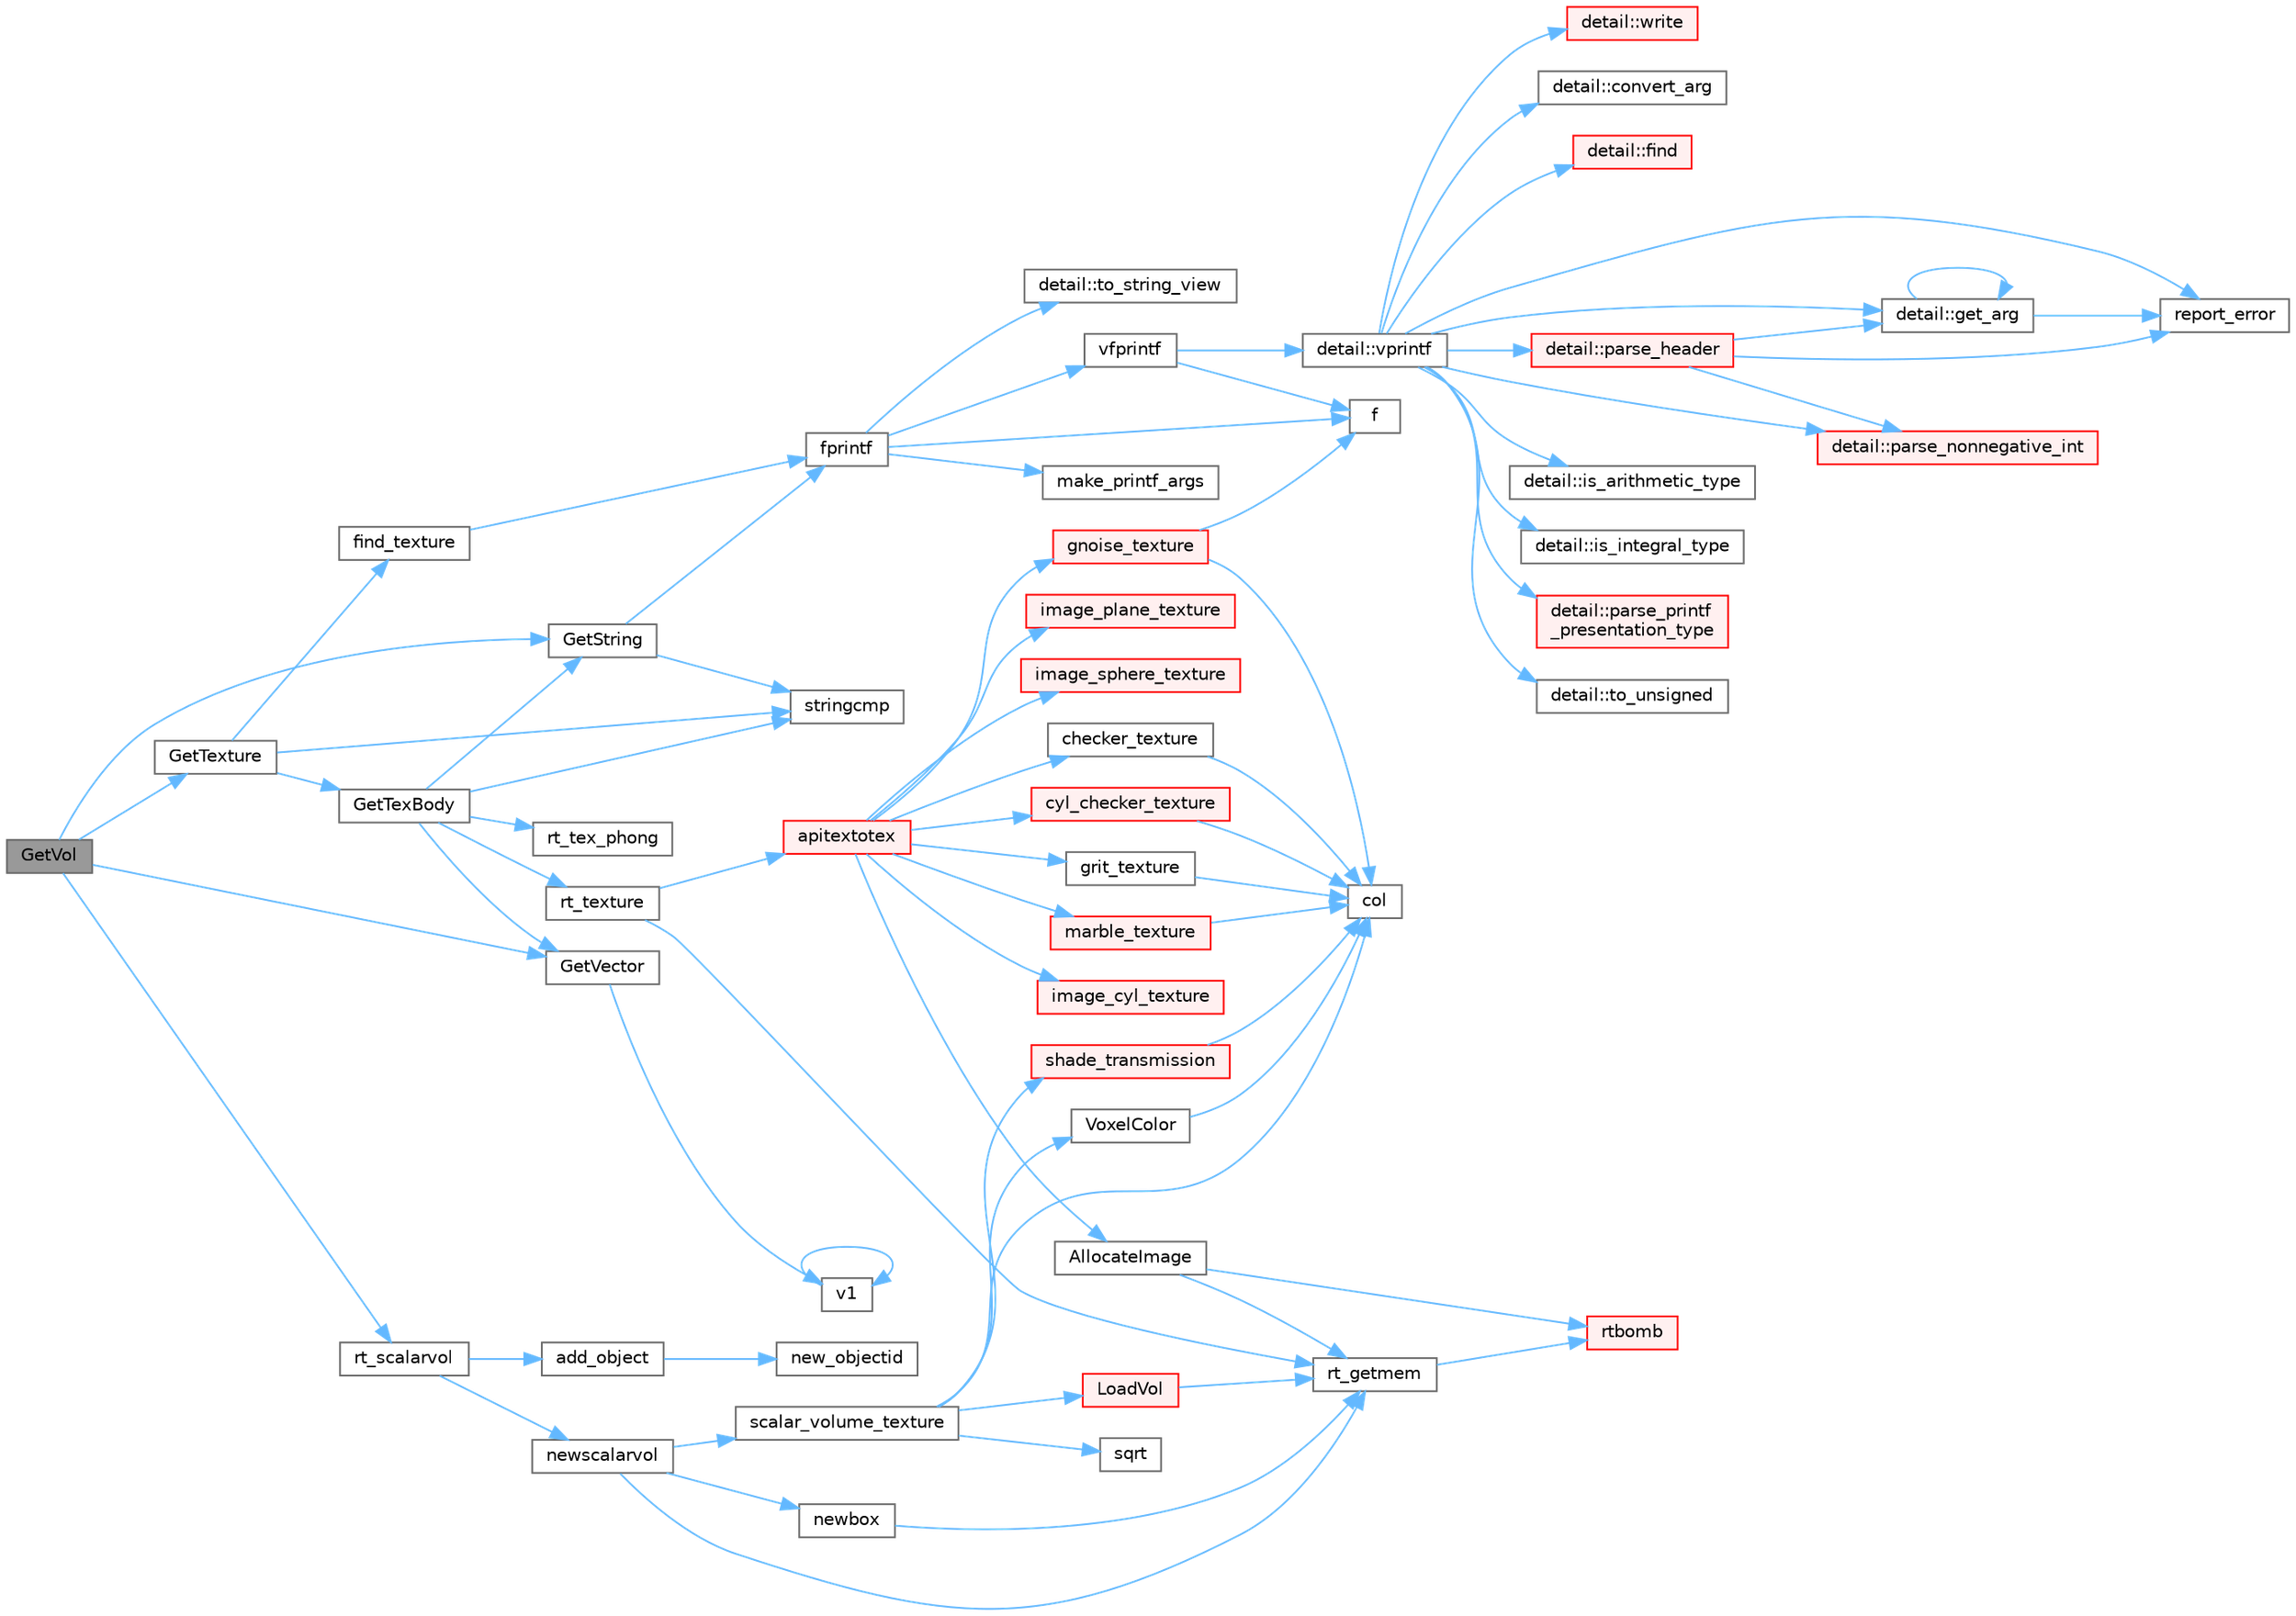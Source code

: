 digraph "GetVol"
{
 // LATEX_PDF_SIZE
  bgcolor="transparent";
  edge [fontname=Helvetica,fontsize=10,labelfontname=Helvetica,labelfontsize=10];
  node [fontname=Helvetica,fontsize=10,shape=box,height=0.2,width=0.4];
  rankdir="LR";
  Node1 [id="Node000001",label="GetVol",height=0.2,width=0.4,color="gray40", fillcolor="grey60", style="filled", fontcolor="black",tooltip=" "];
  Node1 -> Node2 [id="edge75_Node000001_Node000002",color="steelblue1",style="solid",tooltip=" "];
  Node2 [id="Node000002",label="GetString",height=0.2,width=0.4,color="grey40", fillcolor="white", style="filled",URL="$parse_8cpp.html#a79e0254cd128a92b56de23e8abaa2850",tooltip=" "];
  Node2 -> Node3 [id="edge76_Node000002_Node000003",color="steelblue1",style="solid",tooltip=" "];
  Node3 [id="Node000003",label="fprintf",height=0.2,width=0.4,color="grey40", fillcolor="white", style="filled",URL="$printf_8h.html#a9f315126362cae9675de1642105e631e",tooltip=" "];
  Node3 -> Node4 [id="edge77_Node000003_Node000004",color="steelblue1",style="solid",tooltip=" "];
  Node4 [id="Node000004",label="f",height=0.2,width=0.4,color="grey40", fillcolor="white", style="filled",URL="$cxx11__tensor__map_8cpp.html#a7f507fea02198f6cb81c86640c7b1a4e",tooltip=" "];
  Node3 -> Node5 [id="edge78_Node000003_Node000005",color="steelblue1",style="solid",tooltip=" "];
  Node5 [id="Node000005",label="make_printf_args",height=0.2,width=0.4,color="grey40", fillcolor="white", style="filled",URL="$printf_8h.html#a27dcc0efcda04388971dbea3c875f122",tooltip=" "];
  Node3 -> Node6 [id="edge79_Node000003_Node000006",color="steelblue1",style="solid",tooltip=" "];
  Node6 [id="Node000006",label="detail::to_string_view",height=0.2,width=0.4,color="grey40", fillcolor="white", style="filled",URL="$namespacedetail.html#abeae79fa3e1eded2d8fbd56cc9f0960e",tooltip=" "];
  Node3 -> Node7 [id="edge80_Node000003_Node000007",color="steelblue1",style="solid",tooltip=" "];
  Node7 [id="Node000007",label="vfprintf",height=0.2,width=0.4,color="grey40", fillcolor="white", style="filled",URL="$printf_8h.html#abb30aad964fc771fb52cf3ad88649df2",tooltip=" "];
  Node7 -> Node4 [id="edge81_Node000007_Node000004",color="steelblue1",style="solid",tooltip=" "];
  Node7 -> Node8 [id="edge82_Node000007_Node000008",color="steelblue1",style="solid",tooltip=" "];
  Node8 [id="Node000008",label="detail::vprintf",height=0.2,width=0.4,color="grey40", fillcolor="white", style="filled",URL="$namespacedetail.html#a1c8c2218e4c822aa8f743fb9c573717f",tooltip=" "];
  Node8 -> Node9 [id="edge83_Node000008_Node000009",color="steelblue1",style="solid",tooltip=" "];
  Node9 [id="Node000009",label="detail::convert_arg",height=0.2,width=0.4,color="grey40", fillcolor="white", style="filled",URL="$namespacedetail.html#a03c11572c9a664266d6925f327dec7f3",tooltip=" "];
  Node8 -> Node10 [id="edge84_Node000008_Node000010",color="steelblue1",style="solid",tooltip=" "];
  Node10 [id="Node000010",label="detail::find",height=0.2,width=0.4,color="red", fillcolor="#FFF0F0", style="filled",URL="$namespacedetail.html#a6b71952fab3dc32f3edb2c3e9811d8d9",tooltip=" "];
  Node8 -> Node12 [id="edge85_Node000008_Node000012",color="steelblue1",style="solid",tooltip=" "];
  Node12 [id="Node000012",label="detail::get_arg",height=0.2,width=0.4,color="grey40", fillcolor="white", style="filled",URL="$namespacedetail.html#a342ef250e45bd09b2ef666b6fae1c355",tooltip=" "];
  Node12 -> Node12 [id="edge86_Node000012_Node000012",color="steelblue1",style="solid",tooltip=" "];
  Node12 -> Node13 [id="edge87_Node000012_Node000013",color="steelblue1",style="solid",tooltip=" "];
  Node13 [id="Node000013",label="report_error",height=0.2,width=0.4,color="grey40", fillcolor="white", style="filled",URL="$format-inl_8h.html#a5555893692b00b61b3886349332fd01f",tooltip=" "];
  Node8 -> Node14 [id="edge88_Node000008_Node000014",color="steelblue1",style="solid",tooltip=" "];
  Node14 [id="Node000014",label="detail::is_arithmetic_type",height=0.2,width=0.4,color="grey40", fillcolor="white", style="filled",URL="$namespacedetail.html#a802c50a56a3495fdab6020b375ba1389",tooltip=" "];
  Node8 -> Node15 [id="edge89_Node000008_Node000015",color="steelblue1",style="solid",tooltip=" "];
  Node15 [id="Node000015",label="detail::is_integral_type",height=0.2,width=0.4,color="grey40", fillcolor="white", style="filled",URL="$namespacedetail.html#a2a60f8d1bee41b803f43fc42b707b5d1",tooltip=" "];
  Node8 -> Node16 [id="edge90_Node000008_Node000016",color="steelblue1",style="solid",tooltip=" "];
  Node16 [id="Node000016",label="detail::parse_header",height=0.2,width=0.4,color="red", fillcolor="#FFF0F0", style="filled",URL="$namespacedetail.html#afc9d93e58b8edb8077f8bc8eee7f4035",tooltip=" "];
  Node16 -> Node12 [id="edge91_Node000016_Node000012",color="steelblue1",style="solid",tooltip=" "];
  Node16 -> Node25 [id="edge92_Node000016_Node000025",color="steelblue1",style="solid",tooltip=" "];
  Node25 [id="Node000025",label="detail::parse_nonnegative_int",height=0.2,width=0.4,color="red", fillcolor="#FFF0F0", style="filled",URL="$namespacedetail.html#a338caba782225e115a9902d4d0835f5f",tooltip=" "];
  Node16 -> Node13 [id="edge93_Node000016_Node000013",color="steelblue1",style="solid",tooltip=" "];
  Node8 -> Node25 [id="edge94_Node000008_Node000025",color="steelblue1",style="solid",tooltip=" "];
  Node8 -> Node28 [id="edge95_Node000008_Node000028",color="steelblue1",style="solid",tooltip=" "];
  Node28 [id="Node000028",label="detail::parse_printf\l_presentation_type",height=0.2,width=0.4,color="red", fillcolor="#FFF0F0", style="filled",URL="$namespacedetail.html#aa2cb095169b23e3a66260ad7078f44cc",tooltip=" "];
  Node8 -> Node13 [id="edge96_Node000008_Node000013",color="steelblue1",style="solid",tooltip=" "];
  Node8 -> Node30 [id="edge97_Node000008_Node000030",color="steelblue1",style="solid",tooltip=" "];
  Node30 [id="Node000030",label="detail::to_unsigned",height=0.2,width=0.4,color="grey40", fillcolor="white", style="filled",URL="$namespacedetail.html#a4855e668246c731a97484efc329f2aac",tooltip=" "];
  Node8 -> Node31 [id="edge98_Node000008_Node000031",color="steelblue1",style="solid",tooltip=" "];
  Node31 [id="Node000031",label="detail::write",height=0.2,width=0.4,color="red", fillcolor="#FFF0F0", style="filled",URL="$namespacedetail.html#a29dacf26eedc9e3575fb57329a5ca0a3",tooltip=" "];
  Node2 -> Node35 [id="edge99_Node000002_Node000035",color="steelblue1",style="solid",tooltip=" "];
  Node35 [id="Node000035",label="stringcmp",height=0.2,width=0.4,color="grey40", fillcolor="white", style="filled",URL="$parse_8cpp.html#a10e812c093d06c8f91685243dfd5670d",tooltip=" "];
  Node1 -> Node36 [id="edge100_Node000001_Node000036",color="steelblue1",style="solid",tooltip=" "];
  Node36 [id="Node000036",label="GetTexture",height=0.2,width=0.4,color="grey40", fillcolor="white", style="filled",URL="$parse_8cpp.html#a2a311b715c7bce7dd3c0e130fd242655",tooltip=" "];
  Node36 -> Node37 [id="edge101_Node000036_Node000037",color="steelblue1",style="solid",tooltip=" "];
  Node37 [id="Node000037",label="find_texture",height=0.2,width=0.4,color="grey40", fillcolor="white", style="filled",URL="$parse_8cpp.html#a3373dda91944e8bd8e1ec3a0837eda3d",tooltip=" "];
  Node37 -> Node3 [id="edge102_Node000037_Node000003",color="steelblue1",style="solid",tooltip=" "];
  Node36 -> Node38 [id="edge103_Node000036_Node000038",color="steelblue1",style="solid",tooltip=" "];
  Node38 [id="Node000038",label="GetTexBody",height=0.2,width=0.4,color="grey40", fillcolor="white", style="filled",URL="$parse_8cpp.html#a9bde5be8ed7fef353b7e26c6bb26080d",tooltip=" "];
  Node38 -> Node2 [id="edge104_Node000038_Node000002",color="steelblue1",style="solid",tooltip=" "];
  Node38 -> Node39 [id="edge105_Node000038_Node000039",color="steelblue1",style="solid",tooltip=" "];
  Node39 [id="Node000039",label="GetVector",height=0.2,width=0.4,color="grey40", fillcolor="white", style="filled",URL="$parse_8cpp.html#aa05035bdaae3230f25f564d4ce9b2a64",tooltip=" "];
  Node39 -> Node40 [id="edge106_Node000039_Node000040",color="steelblue1",style="solid",tooltip=" "];
  Node40 [id="Node000040",label="v1",height=0.2,width=0.4,color="grey40", fillcolor="white", style="filled",URL="$_tutorial___reshape_mat2_vec_8cpp.html#a10bd710692c91bc238f2e1da77730678",tooltip=" "];
  Node40 -> Node40 [id="edge107_Node000040_Node000040",color="steelblue1",style="solid",tooltip=" "];
  Node38 -> Node41 [id="edge108_Node000038_Node000041",color="steelblue1",style="solid",tooltip=" "];
  Node41 [id="Node000041",label="rt_tex_phong",height=0.2,width=0.4,color="grey40", fillcolor="white", style="filled",URL="$api_8cpp.html#a630adc33f717b01bf04b8cbdf4e3aa86",tooltip=" "];
  Node38 -> Node42 [id="edge109_Node000038_Node000042",color="steelblue1",style="solid",tooltip=" "];
  Node42 [id="Node000042",label="rt_texture",height=0.2,width=0.4,color="grey40", fillcolor="white", style="filled",URL="$api_8cpp.html#a6c4440ce7b2b3e0659577fdbbda3f120",tooltip=" "];
  Node42 -> Node43 [id="edge110_Node000042_Node000043",color="steelblue1",style="solid",tooltip=" "];
  Node43 [id="Node000043",label="apitextotex",height=0.2,width=0.4,color="red", fillcolor="#FFF0F0", style="filled",URL="$api_8cpp.html#a498a435f3fff94779e591e58e77f7bb0",tooltip=" "];
  Node43 -> Node44 [id="edge111_Node000043_Node000044",color="steelblue1",style="solid",tooltip=" "];
  Node44 [id="Node000044",label="AllocateImage",height=0.2,width=0.4,color="grey40", fillcolor="white", style="filled",URL="$imap_8cpp.html#a6137217c6fd64e2b8e929c1386404c11",tooltip=" "];
  Node44 -> Node45 [id="edge112_Node000044_Node000045",color="steelblue1",style="solid",tooltip=" "];
  Node45 [id="Node000045",label="rt_getmem",height=0.2,width=0.4,color="grey40", fillcolor="white", style="filled",URL="$util_8cpp.html#a55411670110436341b6dba465125eb8f",tooltip=" "];
  Node45 -> Node46 [id="edge113_Node000045_Node000046",color="steelblue1",style="solid",tooltip=" "];
  Node46 [id="Node000046",label="rtbomb",height=0.2,width=0.4,color="red", fillcolor="#FFF0F0", style="filled",URL="$util_8cpp.html#ab11ff87b1a71787f653c8026fe800e3d",tooltip=" "];
  Node44 -> Node46 [id="edge114_Node000044_Node000046",color="steelblue1",style="solid",tooltip=" "];
  Node43 -> Node49 [id="edge115_Node000043_Node000049",color="steelblue1",style="solid",tooltip=" "];
  Node49 [id="Node000049",label="checker_texture",height=0.2,width=0.4,color="grey40", fillcolor="white", style="filled",URL="$texture_8cpp.html#a926e657803b803fc22d46dfd2721dd5b",tooltip=" "];
  Node49 -> Node50 [id="edge116_Node000049_Node000050",color="steelblue1",style="solid",tooltip=" "];
  Node50 [id="Node000050",label="col",height=0.2,width=0.4,color="grey40", fillcolor="white", style="filled",URL="$_matrix_base__col_8cpp.html#aa168d9544aa6d49fce0cbfc0bec849b0",tooltip=" "];
  Node43 -> Node51 [id="edge117_Node000043_Node000051",color="steelblue1",style="solid",tooltip=" "];
  Node51 [id="Node000051",label="cyl_checker_texture",height=0.2,width=0.4,color="red", fillcolor="#FFF0F0", style="filled",URL="$texture_8cpp.html#ad59b944c5f5bcc3927f7ccfad55c9383",tooltip=" "];
  Node51 -> Node50 [id="edge118_Node000051_Node000050",color="steelblue1",style="solid",tooltip=" "];
  Node43 -> Node55 [id="edge119_Node000043_Node000055",color="steelblue1",style="solid",tooltip=" "];
  Node55 [id="Node000055",label="gnoise_texture",height=0.2,width=0.4,color="red", fillcolor="#FFF0F0", style="filled",URL="$texture_8cpp.html#a3a1df603709a4c931d8f0f28c334c32a",tooltip=" "];
  Node55 -> Node50 [id="edge120_Node000055_Node000050",color="steelblue1",style="solid",tooltip=" "];
  Node55 -> Node4 [id="edge121_Node000055_Node000004",color="steelblue1",style="solid",tooltip=" "];
  Node43 -> Node57 [id="edge122_Node000043_Node000057",color="steelblue1",style="solid",tooltip=" "];
  Node57 [id="Node000057",label="grit_texture",height=0.2,width=0.4,color="grey40", fillcolor="white", style="filled",URL="$texture_8cpp.html#a16f421e0c0ee9b0738a087138f1980a7",tooltip=" "];
  Node57 -> Node50 [id="edge123_Node000057_Node000050",color="steelblue1",style="solid",tooltip=" "];
  Node43 -> Node58 [id="edge124_Node000043_Node000058",color="steelblue1",style="solid",tooltip=" "];
  Node58 [id="Node000058",label="image_cyl_texture",height=0.2,width=0.4,color="red", fillcolor="#FFF0F0", style="filled",URL="$texture_8cpp.html#a52b48381cb910d5f143894200411ff37",tooltip=" "];
  Node43 -> Node67 [id="edge125_Node000043_Node000067",color="steelblue1",style="solid",tooltip=" "];
  Node67 [id="Node000067",label="image_plane_texture",height=0.2,width=0.4,color="red", fillcolor="#FFF0F0", style="filled",URL="$texture_8cpp.html#a41be0bb1ac0fb0b858aac298513728c5",tooltip=" "];
  Node43 -> Node68 [id="edge126_Node000043_Node000068",color="steelblue1",style="solid",tooltip=" "];
  Node68 [id="Node000068",label="image_sphere_texture",height=0.2,width=0.4,color="red", fillcolor="#FFF0F0", style="filled",URL="$texture_8cpp.html#ac7dc3e6c82bb9bd39a3bba235b8c6327",tooltip=" "];
  Node43 -> Node71 [id="edge127_Node000043_Node000071",color="steelblue1",style="solid",tooltip=" "];
  Node71 [id="Node000071",label="marble_texture",height=0.2,width=0.4,color="red", fillcolor="#FFF0F0", style="filled",URL="$texture_8cpp.html#a7e0f5928595ddb9dbd249c681e061180",tooltip=" "];
  Node71 -> Node50 [id="edge128_Node000071_Node000050",color="steelblue1",style="solid",tooltip=" "];
  Node42 -> Node45 [id="edge129_Node000042_Node000045",color="steelblue1",style="solid",tooltip=" "];
  Node38 -> Node35 [id="edge130_Node000038_Node000035",color="steelblue1",style="solid",tooltip=" "];
  Node36 -> Node35 [id="edge131_Node000036_Node000035",color="steelblue1",style="solid",tooltip=" "];
  Node1 -> Node39 [id="edge132_Node000001_Node000039",color="steelblue1",style="solid",tooltip=" "];
  Node1 -> Node76 [id="edge133_Node000001_Node000076",color="steelblue1",style="solid",tooltip=" "];
  Node76 [id="Node000076",label="rt_scalarvol",height=0.2,width=0.4,color="grey40", fillcolor="white", style="filled",URL="$api_8cpp.html#af1e7880b74f66ee8593cdb579df12e61",tooltip=" "];
  Node76 -> Node77 [id="edge134_Node000076_Node000077",color="steelblue1",style="solid",tooltip=" "];
  Node77 [id="Node000077",label="add_object",height=0.2,width=0.4,color="grey40", fillcolor="white", style="filled",URL="$intersect_8cpp.html#a628b96c94f136c666a70cc55f225508a",tooltip=" "];
  Node77 -> Node78 [id="edge135_Node000077_Node000078",color="steelblue1",style="solid",tooltip=" "];
  Node78 [id="Node000078",label="new_objectid",height=0.2,width=0.4,color="grey40", fillcolor="white", style="filled",URL="$intersect_8cpp.html#a10c0fe4f7a99794de5a0c132bb1b5ee3",tooltip=" "];
  Node76 -> Node79 [id="edge136_Node000076_Node000079",color="steelblue1",style="solid",tooltip=" "];
  Node79 [id="Node000079",label="newscalarvol",height=0.2,width=0.4,color="grey40", fillcolor="white", style="filled",URL="$vol_8cpp.html#a00ec145919b98bbfab364e34fa327336",tooltip=" "];
  Node79 -> Node80 [id="edge137_Node000079_Node000080",color="steelblue1",style="solid",tooltip=" "];
  Node80 [id="Node000080",label="newbox",height=0.2,width=0.4,color="grey40", fillcolor="white", style="filled",URL="$box_8cpp.html#a546ebee5fee934a950b58882c538b57b",tooltip=" "];
  Node80 -> Node45 [id="edge138_Node000080_Node000045",color="steelblue1",style="solid",tooltip=" "];
  Node79 -> Node45 [id="edge139_Node000079_Node000045",color="steelblue1",style="solid",tooltip=" "];
  Node79 -> Node81 [id="edge140_Node000079_Node000081",color="steelblue1",style="solid",tooltip=" "];
  Node81 [id="Node000081",label="scalar_volume_texture",height=0.2,width=0.4,color="grey40", fillcolor="white", style="filled",URL="$vol_8cpp.html#a45e67eb9da9977f29d4adfd1a252b365",tooltip=" "];
  Node81 -> Node50 [id="edge141_Node000081_Node000050",color="steelblue1",style="solid",tooltip=" "];
  Node81 -> Node82 [id="edge142_Node000081_Node000082",color="steelblue1",style="solid",tooltip=" "];
  Node82 [id="Node000082",label="LoadVol",height=0.2,width=0.4,color="red", fillcolor="#FFF0F0", style="filled",URL="$vol_8cpp.html#a237db19000c011f1c02eeaa52e545d2d",tooltip=" "];
  Node82 -> Node45 [id="edge143_Node000082_Node000045",color="steelblue1",style="solid",tooltip=" "];
  Node81 -> Node85 [id="edge144_Node000081_Node000085",color="steelblue1",style="solid",tooltip=" "];
  Node85 [id="Node000085",label="shade_transmission",height=0.2,width=0.4,color="red", fillcolor="#FFF0F0", style="filled",URL="$shade_8cpp.html#a3631f54f442859e4bfb2e66ecc7b6a06",tooltip=" "];
  Node85 -> Node50 [id="edge145_Node000085_Node000050",color="steelblue1",style="solid",tooltip=" "];
  Node81 -> Node54 [id="edge146_Node000081_Node000054",color="steelblue1",style="solid",tooltip=" "];
  Node54 [id="Node000054",label="sqrt",height=0.2,width=0.4,color="grey40", fillcolor="white", style="filled",URL="$_array_cwise_unary_ops_8h.html#a656b9217a2fcb6de59dc8d1eb3079cc7",tooltip=" "];
  Node81 -> Node92 [id="edge147_Node000081_Node000092",color="steelblue1",style="solid",tooltip=" "];
  Node92 [id="Node000092",label="VoxelColor",height=0.2,width=0.4,color="grey40", fillcolor="white", style="filled",URL="$vol_8cpp.html#a8819a33ee5407c44f66576c6d940ecc7",tooltip=" "];
  Node92 -> Node50 [id="edge148_Node000092_Node000050",color="steelblue1",style="solid",tooltip=" "];
}
